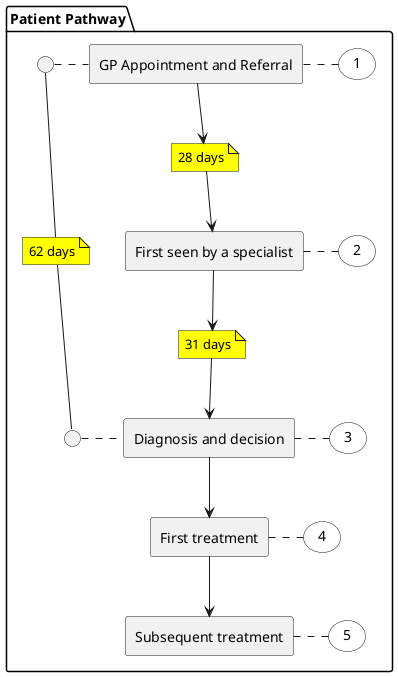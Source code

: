 @startuml
'skinparam linetype ortho
'skinparam Shadowing false

package "Patient Pathway" as p {

rectangle "GP Appointment and Referral" as gp
rectangle "First seen by a specialist" as sp
rectangle "Diagnosis and decision" as dd
rectangle "First treatment" as t1
rectangle "Subsequent treatment" as t2

usecase "1" as u1 #Transparent
usecase "2" as u2 #Transparent
usecase "3" as u3 #Transparent
usecase "4" as u4 #Transparent
usecase "5" as u5 #Transparent

circle " " as c1
circle " " as c2

note as n28 #Yellow
  28 days
endnote

note as n31 #Yellow
  31 days
endnote

note as n62 #Yellow
  62 days
endnote

}

gp --> n28
n28 --> sp
sp --> n31
n31 --> dd
dd --> t1
t1 --> t2

gp . u1
sp . u2
dd . u3
t1 . u4
t2 . u5

gp .left. c1
dd .left. c2

c1 --- n62
n62 --- c2

@enduml